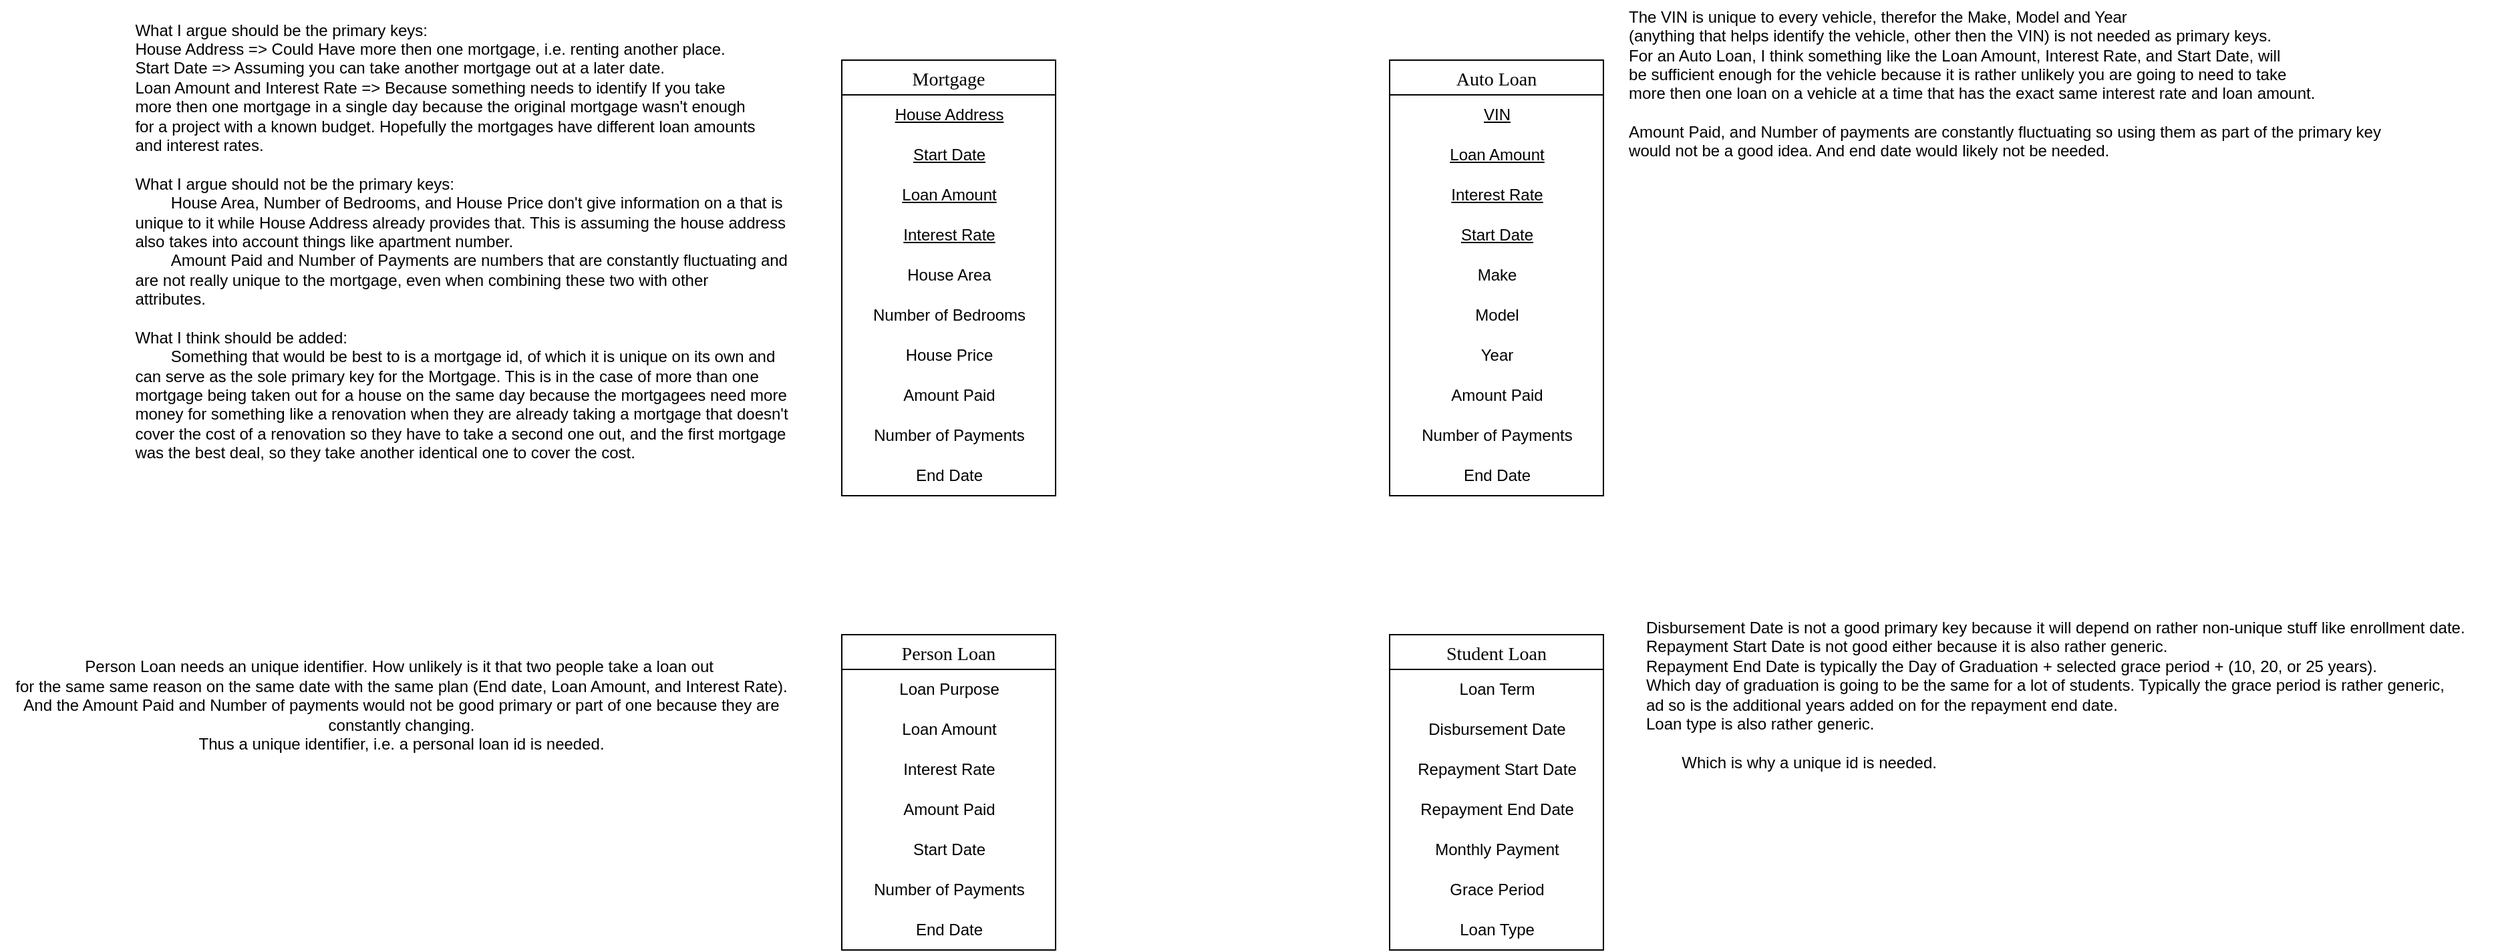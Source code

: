 <mxfile version="26.2.12">
  <diagram id="R2lEEEUBdFMjLlhIrx00" name="Page-1">
    <mxGraphModel dx="1855" dy="542" grid="1" gridSize="10" guides="1" tooltips="1" connect="1" arrows="1" fold="1" page="1" pageScale="1" pageWidth="850" pageHeight="1100" math="0" shadow="0" extFonts="Permanent Marker^https://fonts.googleapis.com/css?family=Permanent+Marker">
      <root>
        <mxCell id="0" />
        <mxCell id="1" parent="0" />
        <mxCell id="pDK1lMm8o2cIqb1LVz8z-24" value="Mortgage" style="swimlane;fontStyle=0;childLayout=stackLayout;horizontal=1;startSize=26;horizontalStack=0;resizeParent=1;resizeParentMax=0;resizeLast=0;collapsible=1;marginBottom=0;align=center;fontSize=14;fontFamily=Times New Roman;" vertex="1" parent="1">
          <mxGeometry x="-130" y="70" width="160" height="326" as="geometry">
            <mxRectangle x="380" y="170" width="60" height="30" as="alternateBounds" />
          </mxGeometry>
        </mxCell>
        <mxCell id="pDK1lMm8o2cIqb1LVz8z-25" value="&lt;u&gt;House Address&lt;/u&gt;" style="text;html=1;align=center;verticalAlign=middle;resizable=0;points=[];autosize=1;strokeColor=none;fillColor=none;" vertex="1" parent="pDK1lMm8o2cIqb1LVz8z-24">
          <mxGeometry y="26" width="160" height="30" as="geometry" />
        </mxCell>
        <mxCell id="pDK1lMm8o2cIqb1LVz8z-29" value="Start Date" style="text;html=1;align=center;verticalAlign=middle;resizable=0;points=[];autosize=1;strokeColor=none;fillColor=none;fontStyle=4" vertex="1" parent="pDK1lMm8o2cIqb1LVz8z-24">
          <mxGeometry y="56" width="160" height="30" as="geometry" />
        </mxCell>
        <mxCell id="pDK1lMm8o2cIqb1LVz8z-32" value="&lt;u&gt;Loan Amount&lt;/u&gt;" style="text;html=1;align=center;verticalAlign=middle;resizable=0;points=[];autosize=1;strokeColor=none;fillColor=none;" vertex="1" parent="pDK1lMm8o2cIqb1LVz8z-24">
          <mxGeometry y="86" width="160" height="30" as="geometry" />
        </mxCell>
        <mxCell id="pDK1lMm8o2cIqb1LVz8z-31" value="&lt;u&gt;Interest Rate&lt;/u&gt;" style="text;html=1;align=center;verticalAlign=middle;resizable=0;points=[];autosize=1;strokeColor=none;fillColor=none;" vertex="1" parent="pDK1lMm8o2cIqb1LVz8z-24">
          <mxGeometry y="116" width="160" height="30" as="geometry" />
        </mxCell>
        <mxCell id="pDK1lMm8o2cIqb1LVz8z-34" value="House Area" style="text;html=1;align=center;verticalAlign=middle;resizable=0;points=[];autosize=1;strokeColor=none;fillColor=none;" vertex="1" parent="pDK1lMm8o2cIqb1LVz8z-24">
          <mxGeometry y="146" width="160" height="30" as="geometry" />
        </mxCell>
        <mxCell id="pDK1lMm8o2cIqb1LVz8z-28" value="Number of Bedrooms" style="text;html=1;align=center;verticalAlign=middle;resizable=0;points=[];autosize=1;strokeColor=none;fillColor=none;" vertex="1" parent="pDK1lMm8o2cIqb1LVz8z-24">
          <mxGeometry y="176" width="160" height="30" as="geometry" />
        </mxCell>
        <mxCell id="pDK1lMm8o2cIqb1LVz8z-33" value="House Price" style="text;html=1;align=center;verticalAlign=middle;resizable=0;points=[];autosize=1;strokeColor=none;fillColor=none;" vertex="1" parent="pDK1lMm8o2cIqb1LVz8z-24">
          <mxGeometry y="206" width="160" height="30" as="geometry" />
        </mxCell>
        <mxCell id="pDK1lMm8o2cIqb1LVz8z-30" value="Amount Paid" style="text;html=1;align=center;verticalAlign=middle;resizable=0;points=[];autosize=1;strokeColor=none;fillColor=none;" vertex="1" parent="pDK1lMm8o2cIqb1LVz8z-24">
          <mxGeometry y="236" width="160" height="30" as="geometry" />
        </mxCell>
        <mxCell id="pDK1lMm8o2cIqb1LVz8z-27" value="Number of Payments" style="text;html=1;align=center;verticalAlign=middle;resizable=0;points=[];autosize=1;strokeColor=none;fillColor=none;" vertex="1" parent="pDK1lMm8o2cIqb1LVz8z-24">
          <mxGeometry y="266" width="160" height="30" as="geometry" />
        </mxCell>
        <mxCell id="pDK1lMm8o2cIqb1LVz8z-35" value="End Date" style="text;html=1;align=center;verticalAlign=middle;resizable=0;points=[];autosize=1;strokeColor=none;fillColor=none;" vertex="1" parent="pDK1lMm8o2cIqb1LVz8z-24">
          <mxGeometry y="296" width="160" height="30" as="geometry" />
        </mxCell>
        <mxCell id="pDK1lMm8o2cIqb1LVz8z-49" value="Auto Loan" style="swimlane;fontStyle=0;childLayout=stackLayout;horizontal=1;startSize=26;horizontalStack=0;resizeParent=1;resizeParentMax=0;resizeLast=0;collapsible=1;marginBottom=0;align=center;fontSize=14;fontFamily=Times New Roman;" vertex="1" parent="1">
          <mxGeometry x="280" y="70" width="160" height="326" as="geometry">
            <mxRectangle x="380" y="170" width="60" height="30" as="alternateBounds" />
          </mxGeometry>
        </mxCell>
        <mxCell id="pDK1lMm8o2cIqb1LVz8z-53" value="VIN" style="text;html=1;align=center;verticalAlign=middle;resizable=0;points=[];autosize=1;strokeColor=none;fillColor=none;fontStyle=4" vertex="1" parent="pDK1lMm8o2cIqb1LVz8z-49">
          <mxGeometry y="26" width="160" height="30" as="geometry" />
        </mxCell>
        <mxCell id="pDK1lMm8o2cIqb1LVz8z-54" value="Loan Amount" style="text;html=1;align=center;verticalAlign=middle;resizable=0;points=[];autosize=1;strokeColor=none;fillColor=none;fontStyle=4" vertex="1" parent="pDK1lMm8o2cIqb1LVz8z-49">
          <mxGeometry y="56" width="160" height="30" as="geometry" />
        </mxCell>
        <mxCell id="pDK1lMm8o2cIqb1LVz8z-55" value="Interest Rate" style="text;html=1;align=center;verticalAlign=middle;resizable=0;points=[];autosize=1;strokeColor=none;fillColor=none;fontStyle=4" vertex="1" parent="pDK1lMm8o2cIqb1LVz8z-49">
          <mxGeometry y="86" width="160" height="30" as="geometry" />
        </mxCell>
        <mxCell id="pDK1lMm8o2cIqb1LVz8z-57" value="Start Date" style="text;html=1;align=center;verticalAlign=middle;resizable=0;points=[];autosize=1;strokeColor=none;fillColor=none;fontStyle=4" vertex="1" parent="pDK1lMm8o2cIqb1LVz8z-49">
          <mxGeometry y="116" width="160" height="30" as="geometry" />
        </mxCell>
        <mxCell id="pDK1lMm8o2cIqb1LVz8z-50" value="Make" style="text;html=1;align=center;verticalAlign=middle;resizable=0;points=[];autosize=1;strokeColor=none;fillColor=none;fontStyle=0" vertex="1" parent="pDK1lMm8o2cIqb1LVz8z-49">
          <mxGeometry y="146" width="160" height="30" as="geometry" />
        </mxCell>
        <mxCell id="pDK1lMm8o2cIqb1LVz8z-51" value="Model" style="text;html=1;align=center;verticalAlign=middle;resizable=0;points=[];autosize=1;strokeColor=none;fillColor=none;fontStyle=0" vertex="1" parent="pDK1lMm8o2cIqb1LVz8z-49">
          <mxGeometry y="176" width="160" height="30" as="geometry" />
        </mxCell>
        <mxCell id="pDK1lMm8o2cIqb1LVz8z-52" value="Year" style="text;html=1;align=center;verticalAlign=middle;resizable=0;points=[];autosize=1;strokeColor=none;fillColor=none;fontStyle=0" vertex="1" parent="pDK1lMm8o2cIqb1LVz8z-49">
          <mxGeometry y="206" width="160" height="30" as="geometry" />
        </mxCell>
        <mxCell id="pDK1lMm8o2cIqb1LVz8z-56" value="Amount Paid" style="text;html=1;align=center;verticalAlign=middle;resizable=0;points=[];autosize=1;strokeColor=none;fillColor=none;" vertex="1" parent="pDK1lMm8o2cIqb1LVz8z-49">
          <mxGeometry y="236" width="160" height="30" as="geometry" />
        </mxCell>
        <mxCell id="pDK1lMm8o2cIqb1LVz8z-58" value="Number of Payments" style="text;html=1;align=center;verticalAlign=middle;resizable=0;points=[];autosize=1;strokeColor=none;fillColor=none;" vertex="1" parent="pDK1lMm8o2cIqb1LVz8z-49">
          <mxGeometry y="266" width="160" height="30" as="geometry" />
        </mxCell>
        <mxCell id="pDK1lMm8o2cIqb1LVz8z-59" value="End Date" style="text;html=1;align=center;verticalAlign=middle;resizable=0;points=[];autosize=1;strokeColor=none;fillColor=none;" vertex="1" parent="pDK1lMm8o2cIqb1LVz8z-49">
          <mxGeometry y="296" width="160" height="30" as="geometry" />
        </mxCell>
        <mxCell id="pDK1lMm8o2cIqb1LVz8z-61" value="Person Loan" style="swimlane;fontStyle=0;childLayout=stackLayout;horizontal=1;startSize=26;horizontalStack=0;resizeParent=1;resizeParentMax=0;resizeLast=0;collapsible=1;marginBottom=0;align=center;fontSize=14;fontFamily=Times New Roman;" vertex="1" parent="1">
          <mxGeometry x="-130" y="500" width="160" height="236" as="geometry">
            <mxRectangle x="380" y="170" width="60" height="30" as="alternateBounds" />
          </mxGeometry>
        </mxCell>
        <mxCell id="pDK1lMm8o2cIqb1LVz8z-62" value="Loan Purpose" style="text;html=1;align=center;verticalAlign=middle;resizable=0;points=[];autosize=1;strokeColor=none;fillColor=none;" vertex="1" parent="pDK1lMm8o2cIqb1LVz8z-61">
          <mxGeometry y="26" width="160" height="30" as="geometry" />
        </mxCell>
        <mxCell id="pDK1lMm8o2cIqb1LVz8z-63" value="Loan Amount" style="text;html=1;align=center;verticalAlign=middle;resizable=0;points=[];autosize=1;strokeColor=none;fillColor=none;" vertex="1" parent="pDK1lMm8o2cIqb1LVz8z-61">
          <mxGeometry y="56" width="160" height="30" as="geometry" />
        </mxCell>
        <mxCell id="pDK1lMm8o2cIqb1LVz8z-64" value="Interest Rate" style="text;html=1;align=center;verticalAlign=middle;resizable=0;points=[];autosize=1;strokeColor=none;fillColor=none;" vertex="1" parent="pDK1lMm8o2cIqb1LVz8z-61">
          <mxGeometry y="86" width="160" height="30" as="geometry" />
        </mxCell>
        <mxCell id="pDK1lMm8o2cIqb1LVz8z-65" value="Amount Paid" style="text;html=1;align=center;verticalAlign=middle;resizable=0;points=[];autosize=1;strokeColor=none;fillColor=none;" vertex="1" parent="pDK1lMm8o2cIqb1LVz8z-61">
          <mxGeometry y="116" width="160" height="30" as="geometry" />
        </mxCell>
        <mxCell id="pDK1lMm8o2cIqb1LVz8z-66" value="Start Date" style="text;html=1;align=center;verticalAlign=middle;resizable=0;points=[];autosize=1;strokeColor=none;fillColor=none;" vertex="1" parent="pDK1lMm8o2cIqb1LVz8z-61">
          <mxGeometry y="146" width="160" height="30" as="geometry" />
        </mxCell>
        <mxCell id="pDK1lMm8o2cIqb1LVz8z-67" value="Number of Payments" style="text;html=1;align=center;verticalAlign=middle;resizable=0;points=[];autosize=1;strokeColor=none;fillColor=none;" vertex="1" parent="pDK1lMm8o2cIqb1LVz8z-61">
          <mxGeometry y="176" width="160" height="30" as="geometry" />
        </mxCell>
        <mxCell id="pDK1lMm8o2cIqb1LVz8z-68" value="End Date" style="text;html=1;align=center;verticalAlign=middle;resizable=0;points=[];autosize=1;strokeColor=none;fillColor=none;" vertex="1" parent="pDK1lMm8o2cIqb1LVz8z-61">
          <mxGeometry y="206" width="160" height="30" as="geometry" />
        </mxCell>
        <mxCell id="pDK1lMm8o2cIqb1LVz8z-69" value="Student Loan" style="swimlane;fontStyle=0;childLayout=stackLayout;horizontal=1;startSize=26;horizontalStack=0;resizeParent=1;resizeParentMax=0;resizeLast=0;collapsible=1;marginBottom=0;align=center;fontSize=14;fontFamily=Times New Roman;" vertex="1" parent="1">
          <mxGeometry x="280" y="500" width="160" height="236" as="geometry">
            <mxRectangle x="380" y="170" width="60" height="30" as="alternateBounds" />
          </mxGeometry>
        </mxCell>
        <mxCell id="pDK1lMm8o2cIqb1LVz8z-70" value="Loan Term" style="text;html=1;align=center;verticalAlign=middle;resizable=0;points=[];autosize=1;strokeColor=none;fillColor=none;" vertex="1" parent="pDK1lMm8o2cIqb1LVz8z-69">
          <mxGeometry y="26" width="160" height="30" as="geometry" />
        </mxCell>
        <mxCell id="pDK1lMm8o2cIqb1LVz8z-71" value="Disbursement Date" style="text;html=1;align=center;verticalAlign=middle;resizable=0;points=[];autosize=1;strokeColor=none;fillColor=none;" vertex="1" parent="pDK1lMm8o2cIqb1LVz8z-69">
          <mxGeometry y="56" width="160" height="30" as="geometry" />
        </mxCell>
        <mxCell id="pDK1lMm8o2cIqb1LVz8z-72" value="Repayment Start Date" style="text;html=1;align=center;verticalAlign=middle;resizable=0;points=[];autosize=1;strokeColor=none;fillColor=none;" vertex="1" parent="pDK1lMm8o2cIqb1LVz8z-69">
          <mxGeometry y="86" width="160" height="30" as="geometry" />
        </mxCell>
        <mxCell id="pDK1lMm8o2cIqb1LVz8z-73" value="Repayment End Date" style="text;html=1;align=center;verticalAlign=middle;resizable=0;points=[];autosize=1;strokeColor=none;fillColor=none;" vertex="1" parent="pDK1lMm8o2cIqb1LVz8z-69">
          <mxGeometry y="116" width="160" height="30" as="geometry" />
        </mxCell>
        <mxCell id="pDK1lMm8o2cIqb1LVz8z-74" value="Monthly Payment" style="text;html=1;align=center;verticalAlign=middle;resizable=0;points=[];autosize=1;strokeColor=none;fillColor=none;" vertex="1" parent="pDK1lMm8o2cIqb1LVz8z-69">
          <mxGeometry y="146" width="160" height="30" as="geometry" />
        </mxCell>
        <mxCell id="pDK1lMm8o2cIqb1LVz8z-75" value="Grace Period" style="text;html=1;align=center;verticalAlign=middle;resizable=0;points=[];autosize=1;strokeColor=none;fillColor=none;" vertex="1" parent="pDK1lMm8o2cIqb1LVz8z-69">
          <mxGeometry y="176" width="160" height="30" as="geometry" />
        </mxCell>
        <mxCell id="pDK1lMm8o2cIqb1LVz8z-76" value="Loan Type" style="text;html=1;align=center;verticalAlign=middle;resizable=0;points=[];autosize=1;strokeColor=none;fillColor=none;" vertex="1" parent="pDK1lMm8o2cIqb1LVz8z-69">
          <mxGeometry y="206" width="160" height="30" as="geometry" />
        </mxCell>
        <mxCell id="pDK1lMm8o2cIqb1LVz8z-77" value="&lt;div align=&quot;left&quot;&gt;What I argue should be the primary keys:&lt;/div&gt;&lt;div align=&quot;left&quot;&gt;House Address =&amp;gt; Could Have more then one mortgage, i.e. renting another place.&lt;/div&gt;&lt;div align=&quot;left&quot;&gt;Start Date =&amp;gt; Assuming you can take another mortgage out at a later date.&lt;/div&gt;&lt;div align=&quot;left&quot;&gt;Loan Amount and Interest Rate =&amp;gt; Because something needs to identify If you take&lt;/div&gt;&lt;div align=&quot;left&quot;&gt;more then one mortgage in a single day because the original mortgage wasn&#39;t enough &lt;br&gt;&lt;/div&gt;&lt;div align=&quot;left&quot;&gt;for a project with a known budget. Hopefully the mortgages have different loan amounts&lt;/div&gt;&lt;div align=&quot;left&quot;&gt;and interest rates.&lt;/div&gt;&lt;div align=&quot;left&quot;&gt;&lt;br&gt;&lt;/div&gt;&lt;div align=&quot;left&quot;&gt;What I argue should not be the primary keys:&lt;/div&gt;&lt;div align=&quot;left&quot;&gt;&lt;span style=&quot;white-space: pre;&quot;&gt;&#x9;&lt;/span&gt;House Area, Number of Bedrooms, and House Price don&#39;t give information on a that is &lt;br&gt;&lt;/div&gt;&lt;div align=&quot;left&quot;&gt;unique to it while House Address already provides that. This is assuming the house address&lt;/div&gt;&lt;div align=&quot;left&quot;&gt;also takes into account things like apartment number.&lt;/div&gt;&lt;div align=&quot;left&quot;&gt;&lt;span style=&quot;white-space: pre;&quot;&gt;&#x9;&lt;/span&gt;Amount Paid and Number of Payments are numbers that are constantly fluctuating and&lt;/div&gt;&lt;div align=&quot;left&quot;&gt;are not really unique to the mortgage, even when combining these two with other &lt;br&gt;&lt;/div&gt;&lt;div align=&quot;left&quot;&gt;attributes.&lt;/div&gt;&lt;div align=&quot;left&quot;&gt;&lt;br&gt;&lt;/div&gt;&lt;div align=&quot;left&quot;&gt;What I think should be added:&lt;br&gt;&lt;span style=&quot;white-space: pre;&quot;&gt;&#x9;&lt;/span&gt;Something that would be best to is a mortgage id, of which it is unique on its own and&lt;/div&gt;&lt;div align=&quot;left&quot;&gt;can serve as the sole primary key for the Mortgage. This is in the case of more than one &lt;br&gt;&lt;/div&gt;&lt;div align=&quot;left&quot;&gt;mortgage being taken out for a house on the same day because the mortgagees need more&lt;/div&gt;&lt;div align=&quot;left&quot;&gt;money for something like a renovation when they are already taking a mortgage that doesn&#39;t&lt;/div&gt;&lt;div align=&quot;left&quot;&gt;cover the cost of a renovation so they have to take a second one out, and the first mortgage&lt;/div&gt;&lt;div align=&quot;left&quot;&gt;was the best deal, so they take another identical one to cover the cost.&lt;/div&gt;&lt;br&gt;&lt;div&gt;&lt;br&gt;&lt;/div&gt;" style="text;html=1;align=center;verticalAlign=middle;resizable=0;points=[];autosize=1;strokeColor=none;fillColor=none;" vertex="1" parent="1">
          <mxGeometry x="-670" y="35" width="510" height="370" as="geometry" />
        </mxCell>
        <mxCell id="pDK1lMm8o2cIqb1LVz8z-79" value="&lt;div&gt;Person Loan needs an unique identifier. How unlikely is it that two people take a loan out&amp;nbsp;&lt;/div&gt;&lt;div&gt;for the same same reason on the same date with the same plan (End date, Loan Amount, and Interest Rate).&lt;/div&gt;&lt;div&gt;And the Amount Paid and Number of payments would not be good primary or part of one because they are&lt;/div&gt;&lt;div&gt;constantly changing. &lt;br&gt;&lt;/div&gt;&lt;div&gt;Thus a unique identifier, i.e. a personal loan id is needed.&lt;/div&gt;&lt;div&gt;&lt;br&gt;&lt;/div&gt;" style="text;html=1;align=center;verticalAlign=middle;resizable=0;points=[];autosize=1;strokeColor=none;fillColor=none;" vertex="1" parent="1">
          <mxGeometry x="-760" y="510" width="600" height="100" as="geometry" />
        </mxCell>
        <mxCell id="pDK1lMm8o2cIqb1LVz8z-80" value="&lt;div align=&quot;left&quot;&gt;Disbursement Date is not a good primary key because it will depend on rather non-unique stuff like enrollment date.&lt;/div&gt;&lt;div align=&quot;left&quot;&gt;Repayment Start Date is not good either because it is also rather generic.&lt;/div&gt;&lt;div align=&quot;left&quot;&gt;Repayment End Date is typically the Day of Graduation + selected grace period + (10, 20, or 25 years). &lt;br&gt;Which day of graduation is going to be the same for a lot of students. Typically the grace period is rather generic,&lt;/div&gt;&lt;div align=&quot;left&quot;&gt;ad so is the additional years added on for the repayment end date.&lt;/div&gt;&lt;div align=&quot;left&quot;&gt;Loan type is also rather generic.&lt;/div&gt;&lt;div align=&quot;left&quot;&gt;&lt;br&gt;&lt;/div&gt;&lt;div align=&quot;left&quot;&gt;&lt;span style=&quot;white-space: pre;&quot;&gt;&#x9;&lt;/span&gt;Which is why a unique id is needed.&lt;/div&gt;" style="text;html=1;align=left;verticalAlign=middle;resizable=0;points=[];autosize=1;strokeColor=none;fillColor=none;" vertex="1" parent="1">
          <mxGeometry x="470" y="480" width="640" height="130" as="geometry" />
        </mxCell>
        <mxCell id="pDK1lMm8o2cIqb1LVz8z-81" value="&lt;div align=&quot;left&quot;&gt;The VIN is unique to every vehicle, therefor the Make, Model and Year&amp;nbsp;&lt;/div&gt;&lt;div align=&quot;left&quot;&gt;(anything that helps identify the vehicle, other then the VIN) is not needed as primary keys.&lt;/div&gt;&lt;div align=&quot;left&quot;&gt;For an Auto Loan, I think something like the Loan Amount, Interest Rate, and Start Date, will&lt;/div&gt;&lt;div align=&quot;left&quot;&gt;be sufficient enough for the vehicle because it is rather unlikely you are going to need to take&lt;/div&gt;&lt;div align=&quot;left&quot;&gt;more then one loan on a vehicle at a time that has the exact same interest rate and loan amount.&lt;/div&gt;&lt;div align=&quot;left&quot;&gt;&lt;br&gt;&lt;/div&gt;&lt;div align=&quot;left&quot;&gt;Amount Paid, and Number of payments are constantly fluctuating so using them as part of the primary key&lt;/div&gt;&lt;div align=&quot;left&quot;&gt;would not be a good idea. And end date would likely not be needed.&lt;/div&gt;&lt;div align=&quot;left&quot;&gt;&lt;br&gt;&lt;/div&gt;" style="text;html=1;align=center;verticalAlign=middle;resizable=0;points=[];autosize=1;strokeColor=none;fillColor=none;" vertex="1" parent="1">
          <mxGeometry x="445" y="25" width="590" height="140" as="geometry" />
        </mxCell>
      </root>
    </mxGraphModel>
  </diagram>
</mxfile>
